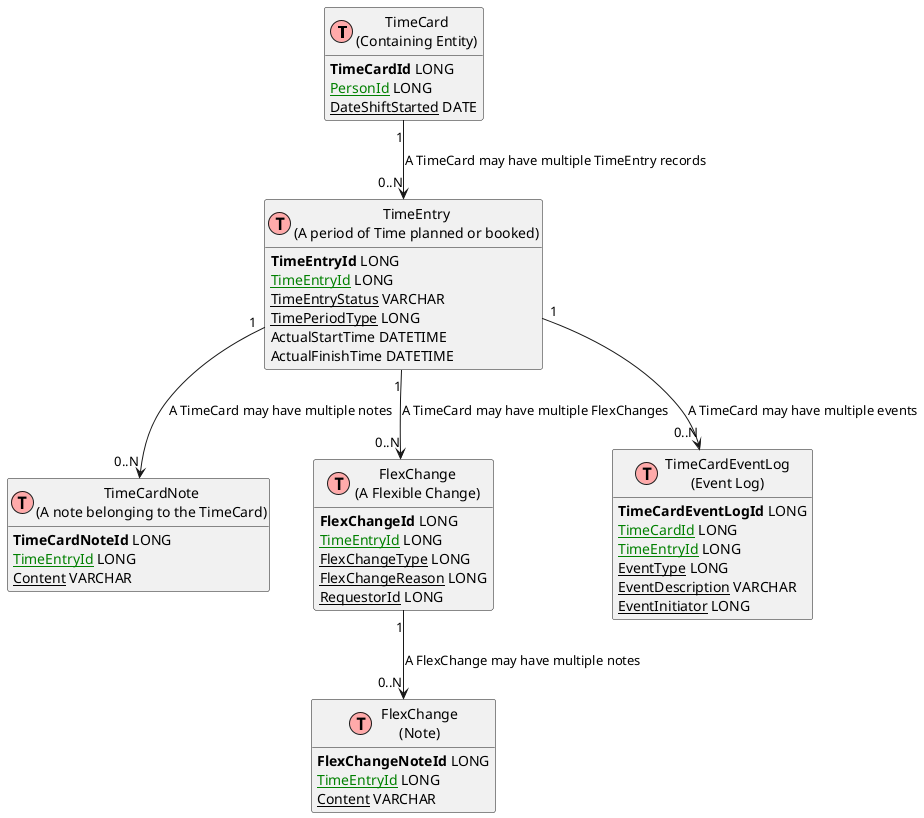 @startuml
' uncomment the line below if you're using computer with a retina display
' skinparam dpi 300
!define Table(name,desc) class name as "desc" << (T,#FFAAAA) >>
' we use bold for primary key
' green color for unique
' and underscore for not_null
!define primary_key(x) <b>x</b>
!define unique(x) <color:green>x</color>
!define not_null(x) <u>x</u>
' other tags available:
' <i></i>
' <back:COLOR></color>, where color is a color name or html color code
' (#FFAACC)
' see: http://plantuml.com/classes.html#More
hide methods
hide stereotypes

' entities

Table(TimeCard, "TimeCard\n(Containing Entity)") {
primary_key(TimeCardId) LONG
not_null(unique(PersonId)) LONG
not_null(DateShiftStarted) DATE
not null(TimeCardStatus) VARCHAR
}

Table(TimeEntry, "TimeEntry\n(A period of Time planned or booked)") {
primary_key(TimeEntryId) LONG
not_null(unique(TimeEntryId)) LONG
not_null(TimeEntryStatus) VARCHAR
not_null(TimePeriodType) LONG
ActualStartTime DATETIME
ActualFinishTime DATETIME
}

Table(TimeCardNote, "TimeCardNote\n(A note belonging to the TimeCard)") {
primary_key(TimeCardNoteId) LONG
not_null(unique(TimeEntryId)) LONG
not_null(Content) VARCHAR
}

Table(FlexChange, "FlexChange\n(A Flexible Change)") {
primary_key(FlexChangeId) LONG
not_null(unique(TimeEntryId)) LONG
not_null(FlexChangeType) LONG
not_null(FlexChangeReason) LONG
not_null(RequestorId) LONG
}

Table(FlexChangeNote, "FlexChange\n(Note)") {
primary_key(FlexChangeNoteId) LONG
not_null(unique(TimeEntryId)) LONG
not_null(Content) VARCHAR
}

Table(TimeCardEventLog, "TimeCardEventLog\n(Event Log)") {
primary_key(TimeCardEventLogId) LONG
not_null(unique(TimeCardId)) LONG
not_null(unique(TimeEntryId)) LONG
not_null(EventType) LONG
not_null(EventDescription) VARCHAR
not_null(EventInitiator) LONG
}

' relationships
' one-to-one relationship
'user -- user_profile : "A user only \nhas one profile"
' one to may relationship
'user --> session : "A user may have\n many sessions"
' many to many relationship
' Add mark if you like
TimeCard   "1" --> "0..N" TimeEntry : A TimeCard may have multiple TimeEntry records
TimeEntry  "1" --> "0..N" TimeCardNote : A TimeCard may have multiple notes
TimeEntry  "1" --> "0..N" FlexChange   : A TimeCard may have multiple FlexChanges
TimeEntry  "1" --> "0..N" TimeCardEventLog : A TimeCard may have multiple events
FlexChange "1" --> "0..N" FlexChangeNote   : A FlexChange may have multiple notes
@enduml